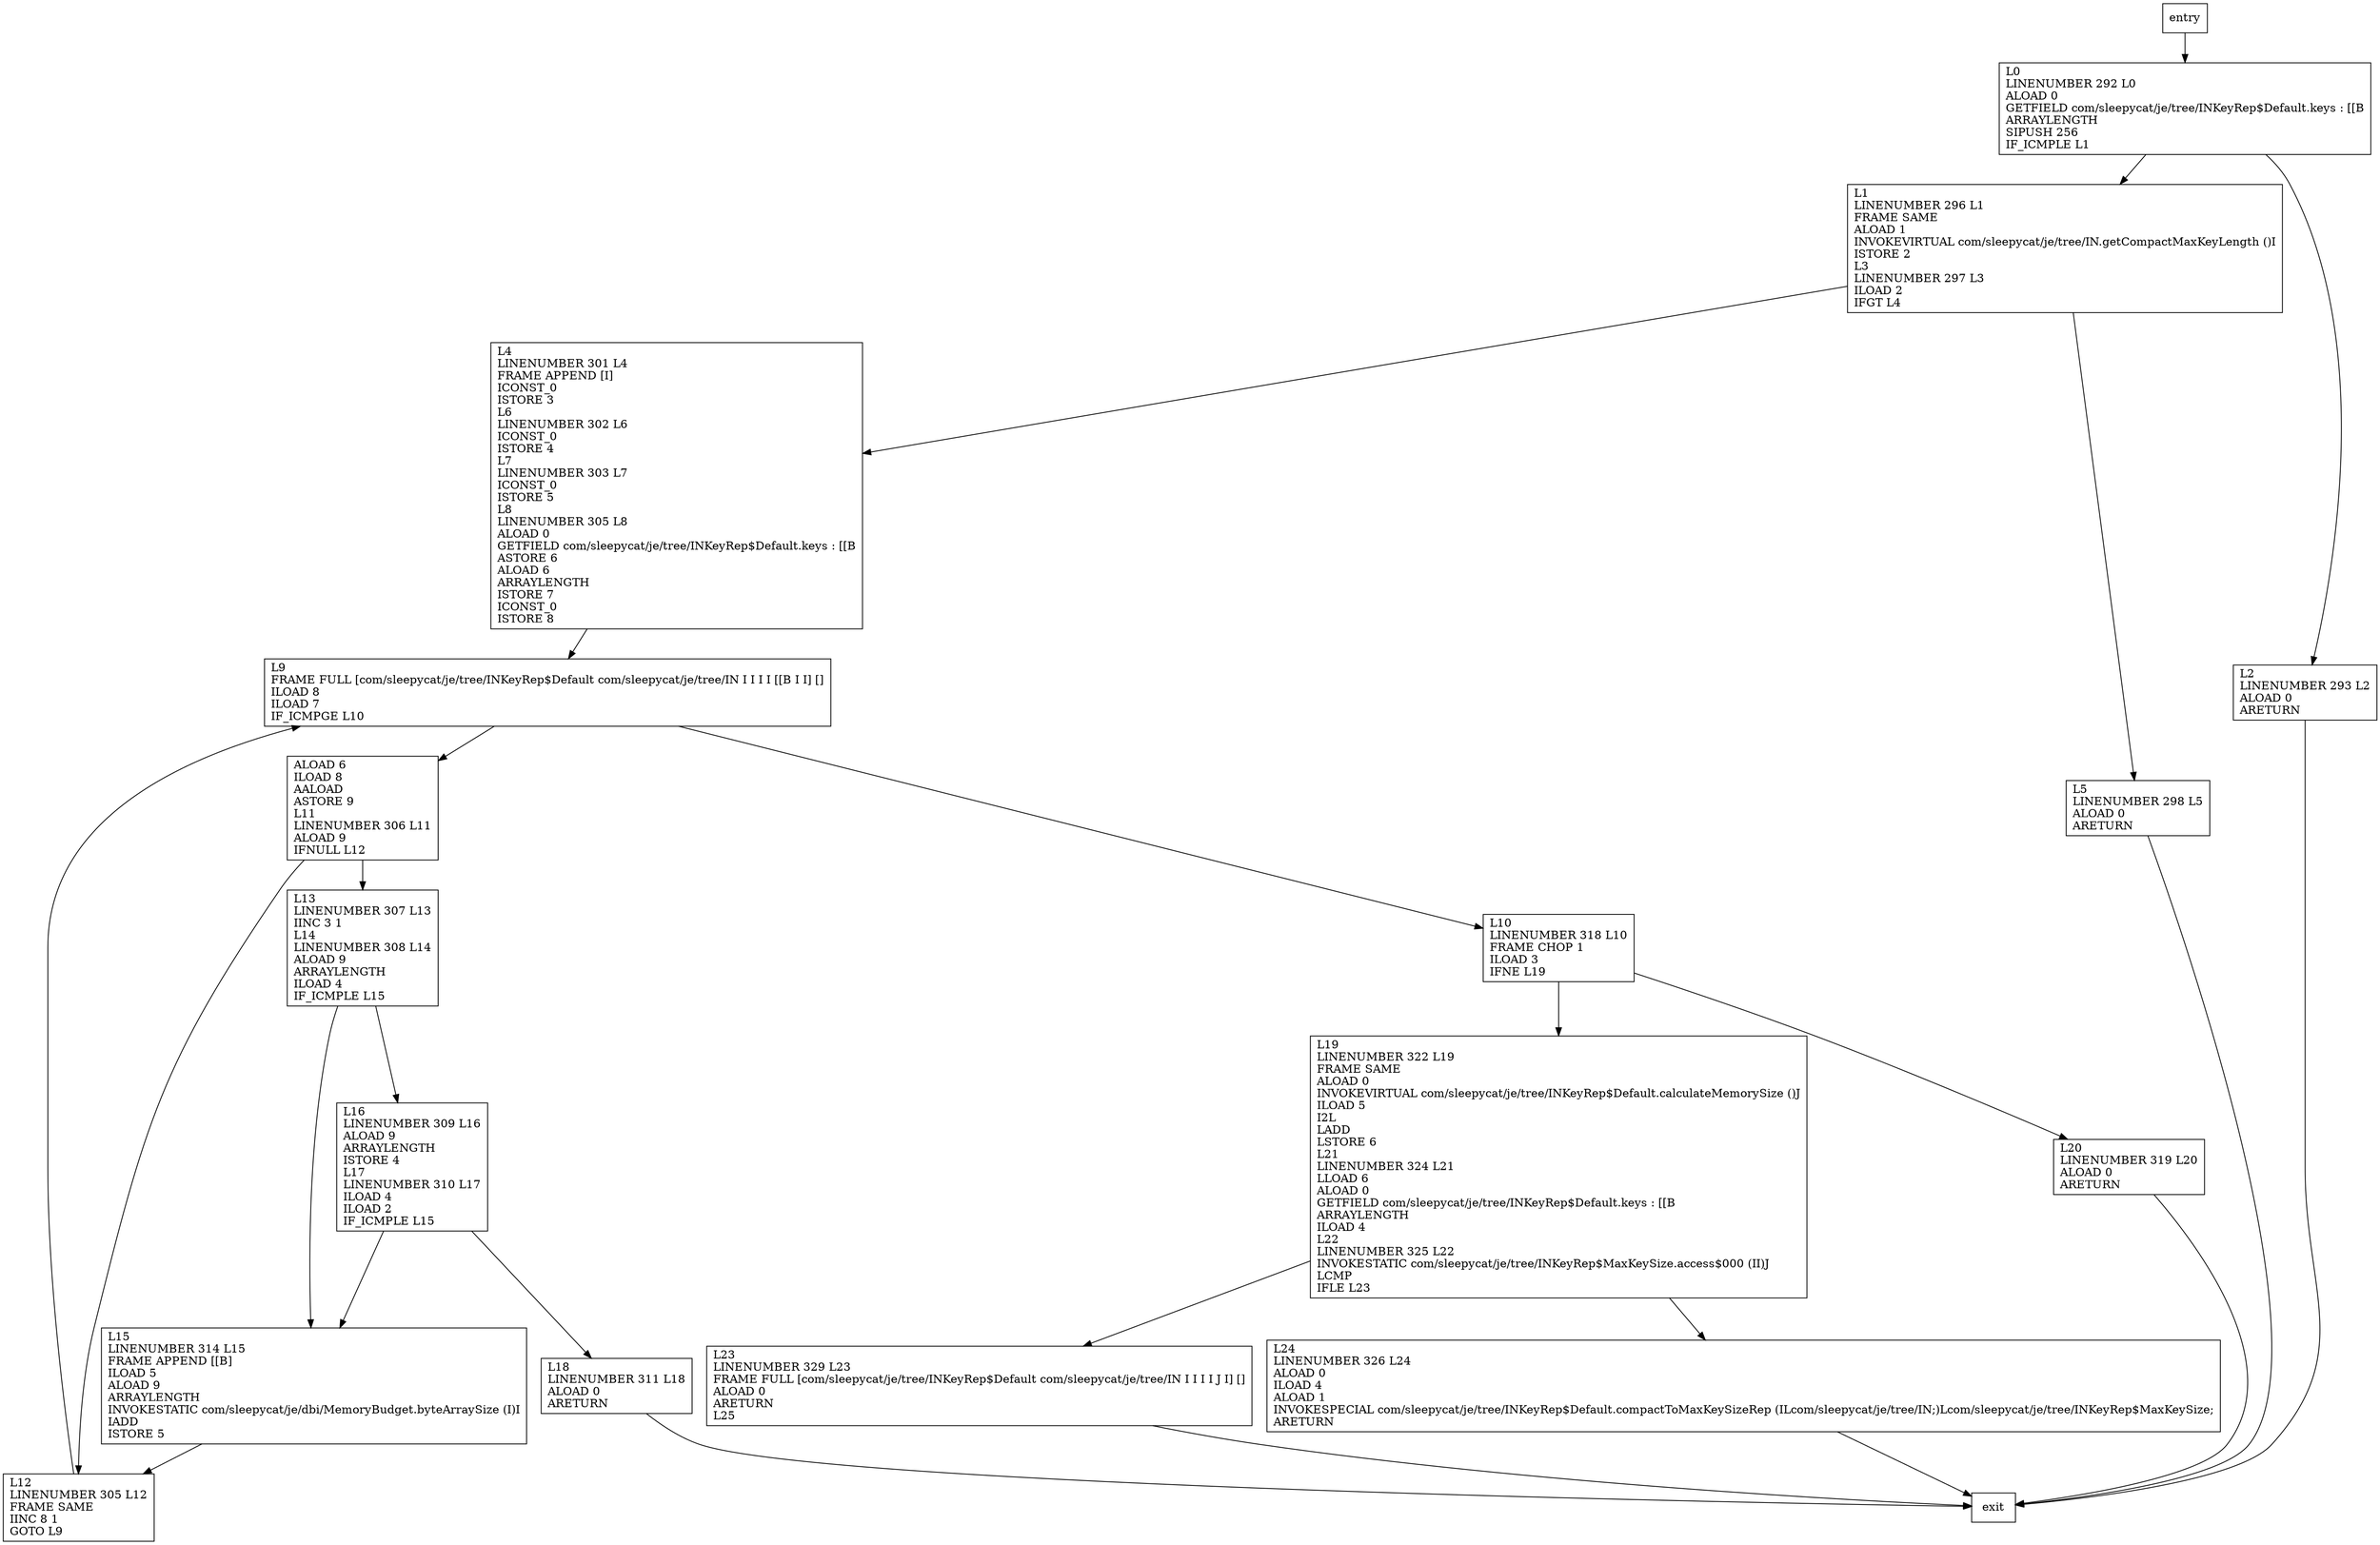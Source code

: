 digraph compact {
node [shape=record];
1638871480 [label="L1\lLINENUMBER 296 L1\lFRAME SAME\lALOAD 1\lINVOKEVIRTUAL com/sleepycat/je/tree/IN.getCompactMaxKeyLength ()I\lISTORE 2\lL3\lLINENUMBER 297 L3\lILOAD 2\lIFGT L4\l"];
549603282 [label="L18\lLINENUMBER 311 L18\lALOAD 0\lARETURN\l"];
369451804 [label="L24\lLINENUMBER 326 L24\lALOAD 0\lILOAD 4\lALOAD 1\lINVOKESPECIAL com/sleepycat/je/tree/INKeyRep$Default.compactToMaxKeySizeRep (ILcom/sleepycat/je/tree/IN;)Lcom/sleepycat/je/tree/INKeyRep$MaxKeySize;\lARETURN\l"];
1122412039 [label="L5\lLINENUMBER 298 L5\lALOAD 0\lARETURN\l"];
1572415303 [label="L16\lLINENUMBER 309 L16\lALOAD 9\lARRAYLENGTH\lISTORE 4\lL17\lLINENUMBER 310 L17\lILOAD 4\lILOAD 2\lIF_ICMPLE L15\l"];
1313345245 [label="L19\lLINENUMBER 322 L19\lFRAME SAME\lALOAD 0\lINVOKEVIRTUAL com/sleepycat/je/tree/INKeyRep$Default.calculateMemorySize ()J\lILOAD 5\lI2L\lLADD\lLSTORE 6\lL21\lLINENUMBER 324 L21\lLLOAD 6\lALOAD 0\lGETFIELD com/sleepycat/je/tree/INKeyRep$Default.keys : [[B\lARRAYLENGTH\lILOAD 4\lL22\lLINENUMBER 325 L22\lINVOKESTATIC com/sleepycat/je/tree/INKeyRep$MaxKeySize.access$000 (II)J\lLCMP\lIFLE L23\l"];
1793281027 [label="L10\lLINENUMBER 318 L10\lFRAME CHOP 1\lILOAD 3\lIFNE L19\l"];
1667689019 [label="ALOAD 6\lILOAD 8\lAALOAD\lASTORE 9\lL11\lLINENUMBER 306 L11\lALOAD 9\lIFNULL L12\l"];
156908025 [label="L15\lLINENUMBER 314 L15\lFRAME APPEND [[B]\lILOAD 5\lALOAD 9\lARRAYLENGTH\lINVOKESTATIC com/sleepycat/je/dbi/MemoryBudget.byteArraySize (I)I\lIADD\lISTORE 5\l"];
1022799699 [label="L4\lLINENUMBER 301 L4\lFRAME APPEND [I]\lICONST_0\lISTORE 3\lL6\lLINENUMBER 302 L6\lICONST_0\lISTORE 4\lL7\lLINENUMBER 303 L7\lICONST_0\lISTORE 5\lL8\lLINENUMBER 305 L8\lALOAD 0\lGETFIELD com/sleepycat/je/tree/INKeyRep$Default.keys : [[B\lASTORE 6\lALOAD 6\lARRAYLENGTH\lISTORE 7\lICONST_0\lISTORE 8\l"];
375704959 [label="L2\lLINENUMBER 293 L2\lALOAD 0\lARETURN\l"];
594256058 [label="L0\lLINENUMBER 292 L0\lALOAD 0\lGETFIELD com/sleepycat/je/tree/INKeyRep$Default.keys : [[B\lARRAYLENGTH\lSIPUSH 256\lIF_ICMPLE L1\l"];
1524395282 [label="L9\lFRAME FULL [com/sleepycat/je/tree/INKeyRep$Default com/sleepycat/je/tree/IN I I I I [[B I I] []\lILOAD 8\lILOAD 7\lIF_ICMPGE L10\l"];
768275881 [label="L12\lLINENUMBER 305 L12\lFRAME SAME\lIINC 8 1\lGOTO L9\l"];
1524603358 [label="L20\lLINENUMBER 319 L20\lALOAD 0\lARETURN\l"];
617306841 [label="L23\lLINENUMBER 329 L23\lFRAME FULL [com/sleepycat/je/tree/INKeyRep$Default com/sleepycat/je/tree/IN I I I I J I] []\lALOAD 0\lARETURN\lL25\l"];
340246222 [label="L13\lLINENUMBER 307 L13\lIINC 3 1\lL14\lLINENUMBER 308 L14\lALOAD 9\lARRAYLENGTH\lILOAD 4\lIF_ICMPLE L15\l"];
entry;
exit;
1638871480 -> 1022799699
1638871480 -> 1122412039
549603282 -> exit
369451804 -> exit
1122412039 -> exit
1572415303 -> 549603282
1572415303 -> 156908025
1313345245 -> 369451804
1313345245 -> 617306841
1793281027 -> 1313345245
1793281027 -> 1524603358
1667689019 -> 768275881
1667689019 -> 340246222
156908025 -> 768275881
1022799699 -> 1524395282
entry -> 594256058
375704959 -> exit
594256058 -> 1638871480
594256058 -> 375704959
1524395282 -> 1793281027
1524395282 -> 1667689019
768275881 -> 1524395282
1524603358 -> exit
617306841 -> exit
340246222 -> 1572415303
340246222 -> 156908025
}
